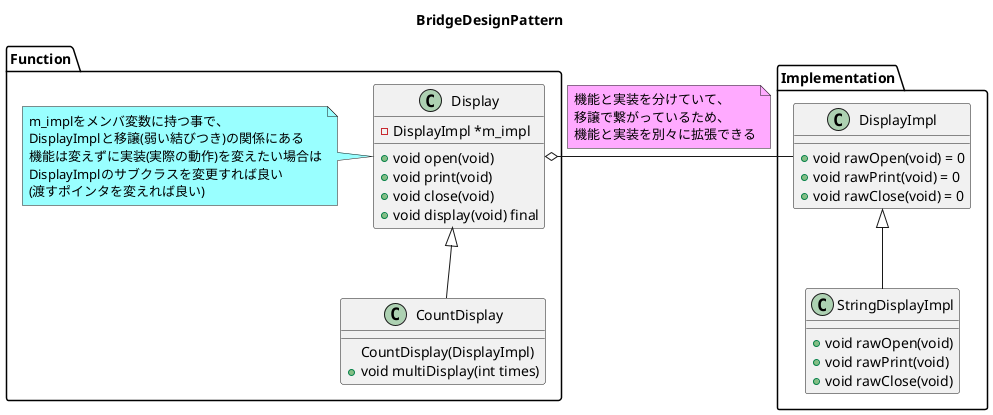 @startuml
title BridgeDesignPattern

package Implementation
{
    class DisplayImpl
    {
        + void rawOpen(void) = 0
        + void rawPrint(void) = 0
        + void rawClose(void) = 0
    }
    class StringDisplayImpl
    {
        + void rawOpen(void)
        + void rawPrint(void)
        + void rawClose(void)
    }
}

package Function
{
    class Display
    {
        - DisplayImpl *m_impl
        + void open(void)
        + void print(void)
        + void close(void)
        + void display(void) final
    }
    note left of Display #99FFFF
    m_implをメンバ変数に持つ事で、
    DisplayImplと移譲(弱い結びつき)の関係にある
    機能は変えずに実装(実際の動作)を変えたい場合は
    DisplayImplのサブクラスを変更すれば良い
    (渡すポインタを変えれば良い)
    end note
    class CountDisplay
    {
        CountDisplay(DisplayImpl)
        + void multiDisplay(int times)
    }
}


DisplayImpl <|-- StringDisplayImpl
Display <|-- CountDisplay
Display o- DisplayImpl
note top on link #FFAAFF
機能と実装を分けていて、
移譲で繋がっているため、
機能と実装を別々に拡張できる
end note

@enduml